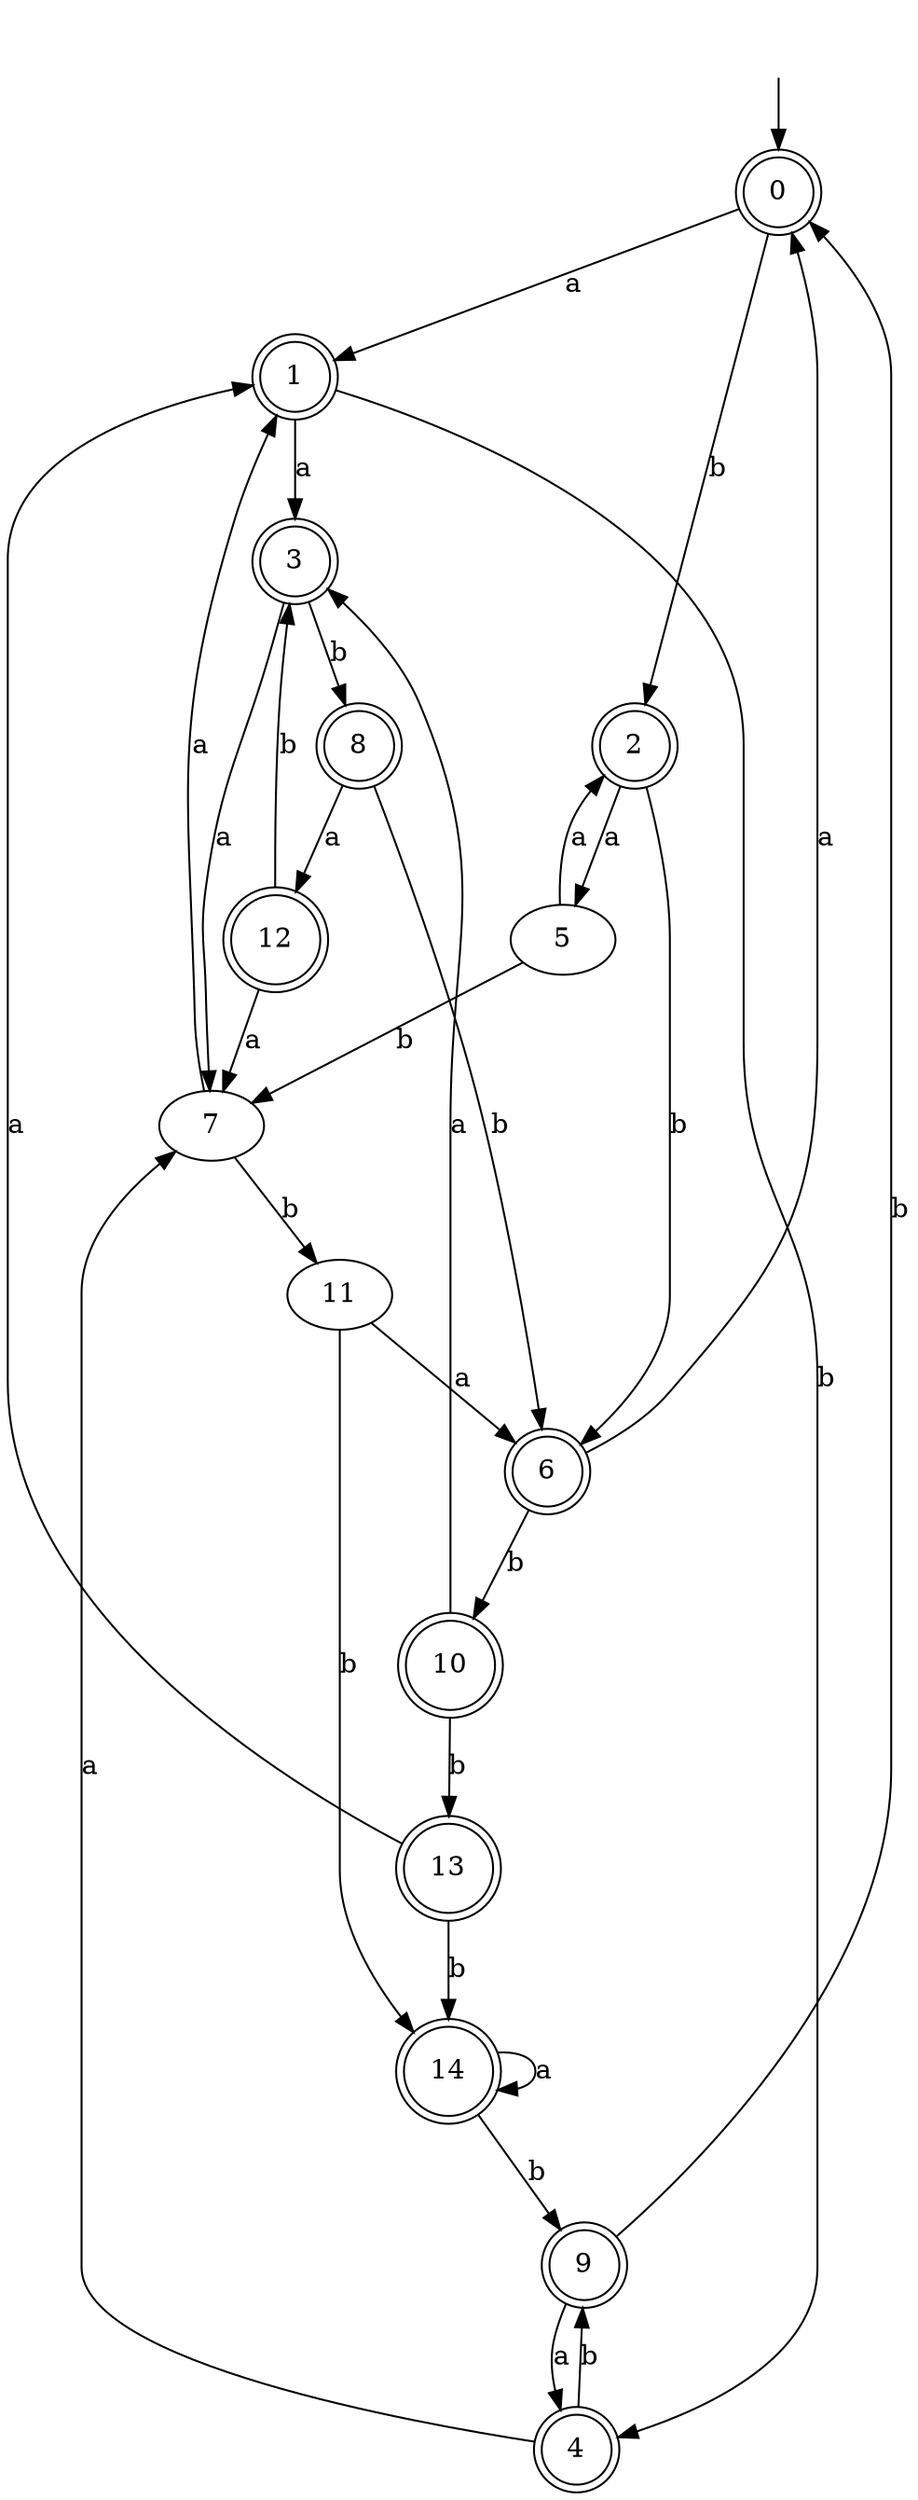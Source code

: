 digraph RandomDFA {
  __start0 [label="", shape=none];
  __start0 -> 0 [label=""];
  0 [shape=circle] [shape=doublecircle]
  0 -> 1 [label="a"]
  0 -> 2 [label="b"]
  1 [shape=doublecircle]
  1 -> 3 [label="a"]
  1 -> 4 [label="b"]
  2 [shape=doublecircle]
  2 -> 5 [label="a"]
  2 -> 6 [label="b"]
  3 [shape=doublecircle]
  3 -> 7 [label="a"]
  3 -> 8 [label="b"]
  4 [shape=doublecircle]
  4 -> 7 [label="a"]
  4 -> 9 [label="b"]
  5
  5 -> 2 [label="a"]
  5 -> 7 [label="b"]
  6 [shape=doublecircle]
  6 -> 0 [label="a"]
  6 -> 10 [label="b"]
  7
  7 -> 1 [label="a"]
  7 -> 11 [label="b"]
  8 [shape=doublecircle]
  8 -> 12 [label="a"]
  8 -> 6 [label="b"]
  9 [shape=doublecircle]
  9 -> 4 [label="a"]
  9 -> 0 [label="b"]
  10 [shape=doublecircle]
  10 -> 3 [label="a"]
  10 -> 13 [label="b"]
  11
  11 -> 6 [label="a"]
  11 -> 14 [label="b"]
  12 [shape=doublecircle]
  12 -> 7 [label="a"]
  12 -> 3 [label="b"]
  13 [shape=doublecircle]
  13 -> 1 [label="a"]
  13 -> 14 [label="b"]
  14 [shape=doublecircle]
  14 -> 14 [label="a"]
  14 -> 9 [label="b"]
}
